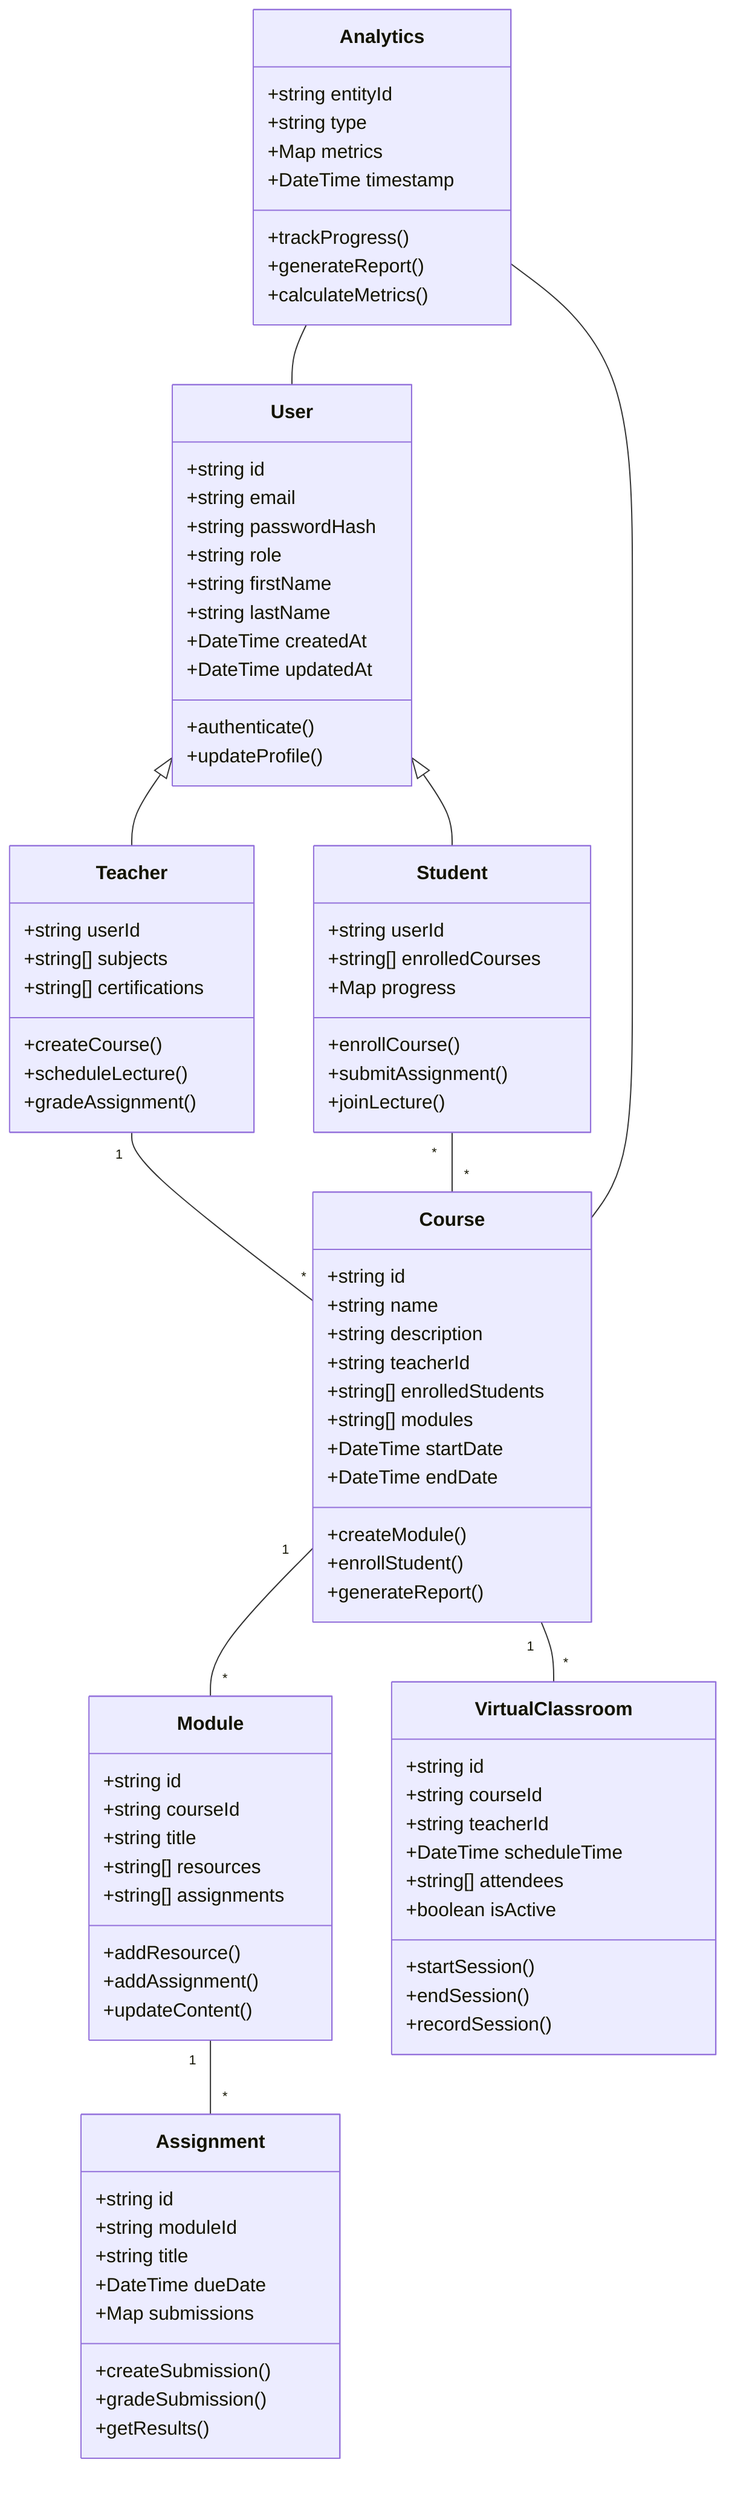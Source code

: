 classDiagram
    class User {
        +string id
        +string email
        +string passwordHash
        +string role
        +string firstName
        +string lastName
        +DateTime createdAt
        +DateTime updatedAt
        +authenticate()
        +updateProfile()
    }

    class Teacher {
        +string userId
        +string[] subjects
        +string[] certifications
        +createCourse()
        +scheduleLecture()
        +gradeAssignment()
    }

    class Student {
        +string userId
        +string[] enrolledCourses
        +Map progress
        +enrollCourse()
        +submitAssignment()
        +joinLecture()
    }

    class Course {
        +string id
        +string name
        +string description
        +string teacherId
        +string[] enrolledStudents
        +string[] modules
        +DateTime startDate
        +DateTime endDate
        +createModule()
        +enrollStudent()
        +generateReport()
    }

    class Module {
        +string id
        +string courseId
        +string title
        +string[] resources
        +string[] assignments
        +addResource()
        +addAssignment()
        +updateContent()
    }

    class VirtualClassroom {
        +string id
        +string courseId
        +string teacherId
        +DateTime scheduleTime
        +string[] attendees
        +boolean isActive
        +startSession()
        +endSession()
        +recordSession()
    }

    class Assignment {
        +string id
        +string moduleId
        +string title
        +DateTime dueDate
        +Map submissions
        +createSubmission()
        +gradeSubmission()
        +getResults()
    }

    class Analytics {
        +string entityId
        +string type
        +Map metrics
        +DateTime timestamp
        +trackProgress()
        +generateReport()
        +calculateMetrics()
    }

    User <|-- Teacher
    User <|-- Student
    Teacher "1" -- "*" Course
    Course "1" -- "*" Module
    Course "1" -- "*" VirtualClassroom
    Module "1" -- "*" Assignment
    Student "*" -- "*" Course
    Analytics -- User
    Analytics -- Course